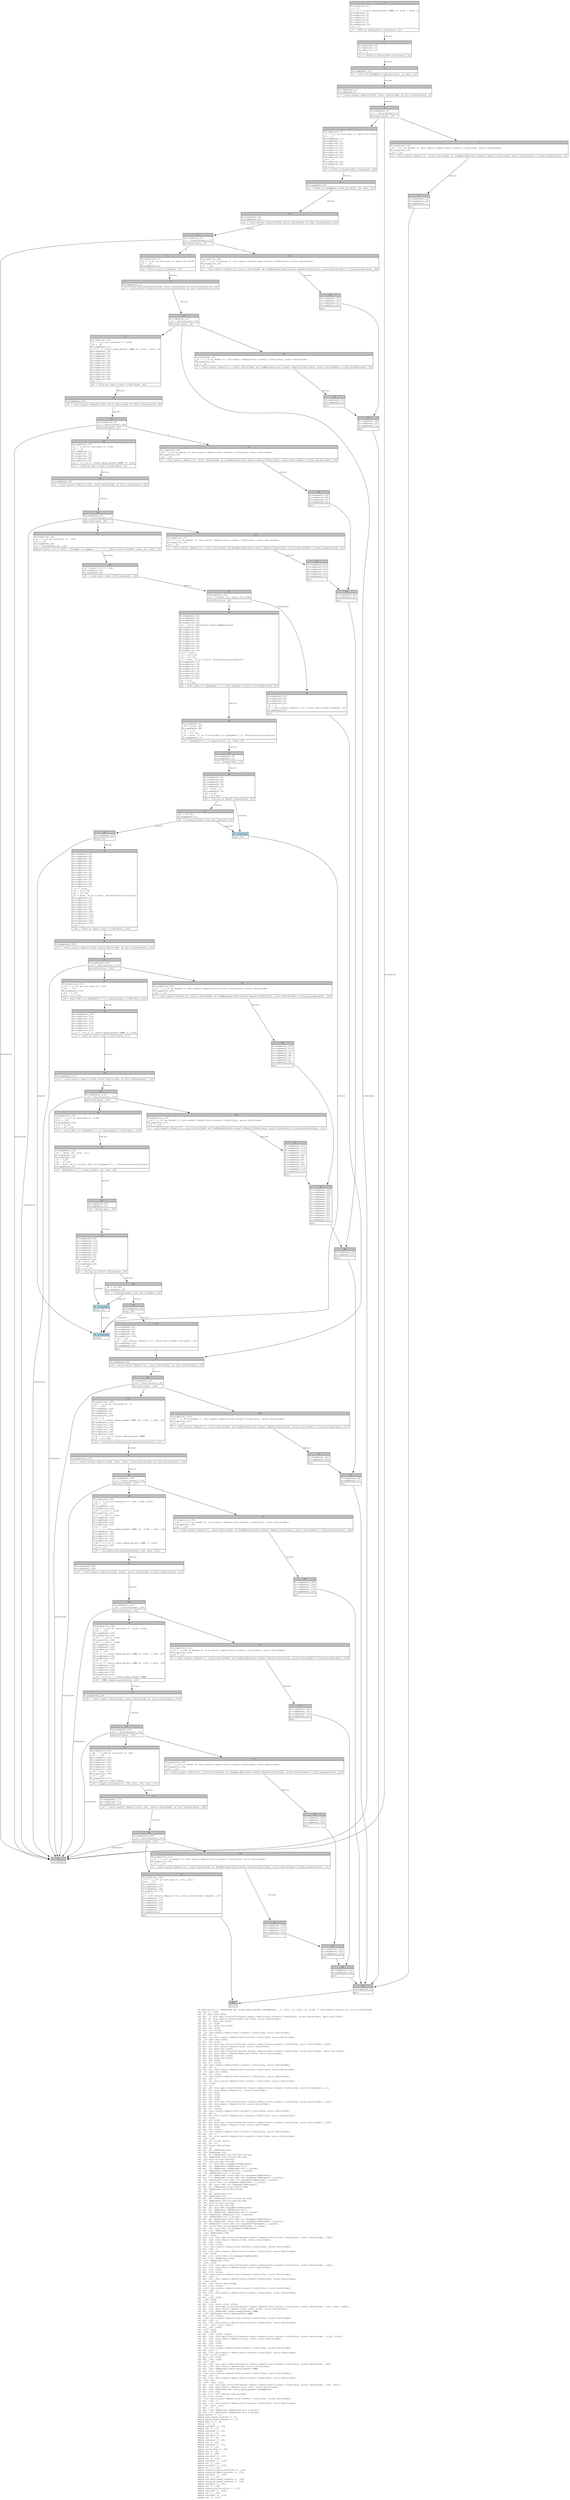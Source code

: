 digraph Mir_0_94 {
    graph [fontname="Courier, monospace"];
    node [fontname="Courier, monospace"];
    edge [fontname="Courier, monospace"];
    label=<fn move_price(_1: &amp;ReErased mut state::perp_market::PerpMarket, _2: u128, _3: u128, _4: u128) -&gt; std::result::Result&lt;(), error::ErrorCode&gt;<br align="left"/>let mut _5: u128;<br align="left"/>let _6: math::bn::U256;<br align="left"/>let mut _7: std::ops::ControlFlow&lt;std::result::Result&lt;std::convert::Infallible, error::ErrorCode&gt;, math::bn::U256&gt;;<br align="left"/>let mut _8: std::result::Result&lt;math::bn::U256, error::ErrorCode&gt;;<br align="left"/>let mut _9: math::bn::U256;<br align="left"/>let mut _10: u128;<br align="left"/>let mut _11: math::bn::U256;<br align="left"/>let mut _12: u128;<br align="left"/>let mut _13: isize;<br align="left"/>let _14: std::result::Result&lt;std::convert::Infallible, error::ErrorCode&gt;;<br align="left"/>let mut _15: !;<br align="left"/>let mut _16: std::result::Result&lt;std::convert::Infallible, error::ErrorCode&gt;;<br align="left"/>let _17: math::bn::U256;<br align="left"/>let mut _18: u128;<br align="left"/>let mut _19: std::ops::ControlFlow&lt;std::result::Result&lt;std::convert::Infallible, error::ErrorCode&gt;, u128&gt;;<br align="left"/>let mut _20: std::result::Result&lt;u128, error::ErrorCode&gt;;<br align="left"/>let mut _21: math::bn::U256;<br align="left"/>let mut _22: std::ops::ControlFlow&lt;std::result::Result&lt;std::convert::Infallible, error::ErrorCode&gt;, math::bn::U256&gt;;<br align="left"/>let mut _23: std::result::Result&lt;math::bn::U256, error::ErrorCode&gt;;<br align="left"/>let mut _24: math::bn::U256;<br align="left"/>let mut _25: math::bn::U256;<br align="left"/>let mut _26: u128;<br align="left"/>let mut _27: isize;<br align="left"/>let _28: std::result::Result&lt;std::convert::Infallible, error::ErrorCode&gt;;<br align="left"/>let mut _29: !;<br align="left"/>let mut _30: std::result::Result&lt;std::convert::Infallible, error::ErrorCode&gt;;<br align="left"/>let _31: math::bn::U256;<br align="left"/>let mut _32: isize;<br align="left"/>let _33: std::result::Result&lt;std::convert::Infallible, error::ErrorCode&gt;;<br align="left"/>let mut _34: !;<br align="left"/>let mut _35: std::result::Result&lt;std::convert::Infallible, error::ErrorCode&gt;;<br align="left"/>let _36: u128;<br align="left"/>let _37: ();<br align="left"/>let mut _38: std::ops::ControlFlow&lt;std::result::Result&lt;std::convert::Infallible, error::ErrorCode&gt;, ()&gt;;<br align="left"/>let mut _39: std::result::Result&lt;(), error::ErrorCode&gt;;<br align="left"/>let mut _40: bool;<br align="left"/>let mut _41: i128;<br align="left"/>let mut _42: i128;<br align="left"/>let mut _43: i128;<br align="left"/>let mut _44: std::ops::ControlFlow&lt;std::result::Result&lt;std::convert::Infallible, error::ErrorCode&gt;, i128&gt;;<br align="left"/>let mut _45: std::result::Result&lt;i128, error::ErrorCode&gt;;<br align="left"/>let mut _46: u128;<br align="left"/>let mut _47: isize;<br align="left"/>let _48: std::result::Result&lt;std::convert::Infallible, error::ErrorCode&gt;;<br align="left"/>let mut _49: !;<br align="left"/>let mut _50: std::result::Result&lt;std::convert::Infallible, error::ErrorCode&gt;;<br align="left"/>let _51: i128;<br align="left"/>let mut _52: i128;<br align="left"/>let mut _53: std::ops::ControlFlow&lt;std::result::Result&lt;std::convert::Infallible, error::ErrorCode&gt;, i128&gt;;<br align="left"/>let mut _54: std::result::Result&lt;i128, error::ErrorCode&gt;;<br align="left"/>let mut _55: u128;<br align="left"/>let mut _56: isize;<br align="left"/>let _57: std::result::Result&lt;std::convert::Infallible, error::ErrorCode&gt;;<br align="left"/>let mut _58: !;<br align="left"/>let mut _59: std::result::Result&lt;std::convert::Infallible, error::ErrorCode&gt;;<br align="left"/>let _60: i128;<br align="left"/>let mut _61: (i128, bool);<br align="left"/>let mut _62: ();<br align="left"/>let _63: error::ErrorCode;<br align="left"/>let _64: ();<br align="left"/>let mut _65: &amp;ReErased str;<br align="left"/>let _66: &amp;ReErased str;<br align="left"/>let mut _67: &amp;ReErased std::string::String;<br align="left"/>let _68: &amp;ReErased std::string::String;<br align="left"/>let _69: std::string::String;<br align="left"/>let _70: std::string::String;<br align="left"/>let mut _71: std::fmt::Arguments&lt;ReErased&gt;;<br align="left"/>let mut _72: &amp;ReErased [&amp;ReErased str];<br align="left"/>let mut _73: &amp;ReErased [&amp;ReErased str; 2_usize];<br align="left"/>let _74: &amp;ReErased [&amp;ReErased str; 2_usize];<br align="left"/>let _75: [&amp;ReErased str; 2_usize];<br align="left"/>let mut _76: &amp;ReErased [core::fmt::rt::Argument&lt;ReErased&gt;];<br align="left"/>let mut _77: &amp;ReErased [core::fmt::rt::Argument&lt;ReErased&gt;; 1_usize];<br align="left"/>let _78: &amp;ReErased [core::fmt::rt::Argument&lt;ReErased&gt;; 1_usize];<br align="left"/>let _79: [core::fmt::rt::Argument&lt;ReErased&gt;; 1_usize];<br align="left"/>let mut _80: core::fmt::rt::Argument&lt;ReErased&gt;;<br align="left"/>let mut _81: &amp;ReErased error::ErrorCode;<br align="left"/>let _82: &amp;ReErased error::ErrorCode;<br align="left"/>let _83: ();<br align="left"/>let mut _84: &amp;ReErased str;<br align="left"/>let _85: &amp;ReErased str;<br align="left"/>let mut _86: &amp;ReErased std::string::String;<br align="left"/>let _87: &amp;ReErased std::string::String;<br align="left"/>let _88: std::string::String;<br align="left"/>let _89: std::string::String;<br align="left"/>let mut _90: std::fmt::Arguments&lt;ReErased&gt;;<br align="left"/>let mut _91: &amp;ReErased [&amp;ReErased str];<br align="left"/>let mut _92: &amp;ReErased [&amp;ReErased str; 2_usize];<br align="left"/>let _93: &amp;ReErased [&amp;ReErased str; 2_usize];<br align="left"/>let _94: [&amp;ReErased str; 2_usize];<br align="left"/>let mut _95: &amp;ReErased [core::fmt::rt::Argument&lt;ReErased&gt;];<br align="left"/>let mut _96: &amp;ReErased [core::fmt::rt::Argument&lt;ReErased&gt;; 2_usize];<br align="left"/>let _97: &amp;ReErased [core::fmt::rt::Argument&lt;ReErased&gt;; 2_usize];<br align="left"/>let _98: [core::fmt::rt::Argument&lt;ReErased&gt;; 2_usize];<br align="left"/>let mut _99: core::fmt::rt::Argument&lt;ReErased&gt;;<br align="left"/>let mut _100: &amp;ReErased i128;<br align="left"/>let _101: &amp;ReErased i128;<br align="left"/>let _102: i128;<br align="left"/>let mut _103: std::ops::ControlFlow&lt;std::result::Result&lt;std::convert::Infallible, error::ErrorCode&gt;, i128&gt;;<br align="left"/>let mut _104: std::result::Result&lt;i128, error::ErrorCode&gt;;<br align="left"/>let mut _105: u128;<br align="left"/>let mut _106: isize;<br align="left"/>let _107: std::result::Result&lt;std::convert::Infallible, error::ErrorCode&gt;;<br align="left"/>let mut _108: !;<br align="left"/>let mut _109: std::result::Result&lt;std::convert::Infallible, error::ErrorCode&gt;;<br align="left"/>let _110: i128;<br align="left"/>let mut _111: core::fmt::rt::Argument&lt;ReErased&gt;;<br align="left"/>let mut _112: &amp;ReErased i128;<br align="left"/>let _113: &amp;ReErased i128;<br align="left"/>let _114: i128;<br align="left"/>let mut _115: std::ops::ControlFlow&lt;std::result::Result&lt;std::convert::Infallible, error::ErrorCode&gt;, i128&gt;;<br align="left"/>let mut _116: std::result::Result&lt;i128, error::ErrorCode&gt;;<br align="left"/>let mut _117: u128;<br align="left"/>let mut _118: isize;<br align="left"/>let _119: std::result::Result&lt;std::convert::Infallible, error::ErrorCode&gt;;<br align="left"/>let mut _120: !;<br align="left"/>let mut _121: std::result::Result&lt;std::convert::Infallible, error::ErrorCode&gt;;<br align="left"/>let _122: i128;<br align="left"/>let mut _123: error::ErrorCode;<br align="left"/>let mut _124: isize;<br align="left"/>let _125: std::result::Result&lt;std::convert::Infallible, error::ErrorCode&gt;;<br align="left"/>let mut _126: !;<br align="left"/>let mut _127: std::result::Result&lt;std::convert::Infallible, error::ErrorCode&gt;;<br align="left"/>let _128: ();<br align="left"/>let mut _129: u128;<br align="left"/>let _130: u128;<br align="left"/>let _131: u128;<br align="left"/>let mut _132: (u64, u128, u128);<br align="left"/>let mut _133: std::ops::ControlFlow&lt;std::result::Result&lt;std::convert::Infallible, error::ErrorCode&gt;, (u64, u128, u128)&gt;;<br align="left"/>let mut _134: std::result::Result&lt;(u64, u128, u128), error::ErrorCode&gt;;<br align="left"/>let mut _135: &amp;ReErased state::perp_market::AMM;<br align="left"/>let _136: &amp;ReErased state::perp_market::AMM;<br align="left"/>let mut _137: isize;<br align="left"/>let _138: std::result::Result&lt;std::convert::Infallible, error::ErrorCode&gt;;<br align="left"/>let mut _139: !;<br align="left"/>let mut _140: std::result::Result&lt;std::convert::Infallible, error::ErrorCode&gt;;<br align="left"/>let _141: (u64, u128, u128);<br align="left"/>let mut _142: u128;<br align="left"/>let _143: u128;<br align="left"/>let _144: u128;<br align="left"/>let mut _145: (u128, u128);<br align="left"/>let mut _146: std::ops::ControlFlow&lt;std::result::Result&lt;std::convert::Infallible, error::ErrorCode&gt;, (u128, u128)&gt;;<br align="left"/>let mut _147: std::result::Result&lt;(u128, u128), error::ErrorCode&gt;;<br align="left"/>let mut _148: u128;<br align="left"/>let mut _149: u128;<br align="left"/>let mut _150: isize;<br align="left"/>let _151: std::result::Result&lt;std::convert::Infallible, error::ErrorCode&gt;;<br align="left"/>let mut _152: !;<br align="left"/>let mut _153: std::result::Result&lt;std::convert::Infallible, error::ErrorCode&gt;;<br align="left"/>let _154: (u128, u128);<br align="left"/>let mut _155: u128;<br align="left"/>let mut _156: u128;<br align="left"/>let _157: u64;<br align="left"/>let mut _158: std::ops::ControlFlow&lt;std::result::Result&lt;std::convert::Infallible, error::ErrorCode&gt;, u64&gt;;<br align="left"/>let mut _159: std::result::Result&lt;u64, error::ErrorCode&gt;;<br align="left"/>let mut _160: &amp;ReErased state::perp_market::AMM;<br align="left"/>let mut _161: isize;<br align="left"/>let _162: std::result::Result&lt;std::convert::Infallible, error::ErrorCode&gt;;<br align="left"/>let mut _163: !;<br align="left"/>let mut _164: std::result::Result&lt;std::convert::Infallible, error::ErrorCode&gt;;<br align="left"/>let _165: u64;<br align="left"/>let _166: (u32, u32);<br align="left"/>let mut _167: std::ops::ControlFlow&lt;std::result::Result&lt;std::convert::Infallible, error::ErrorCode&gt;, (u32, u32)&gt;;<br align="left"/>let mut _168: std::result::Result&lt;(u32, u32), error::ErrorCode&gt;;<br align="left"/>let mut _169: &amp;ReErased mut state::perp_market::PerpMarket;<br align="left"/>let mut _170: u64;<br align="left"/>let mut _171: std::option::Option&lt;u64&gt;;<br align="left"/>let mut _172: isize;<br align="left"/>let _173: std::result::Result&lt;std::convert::Infallible, error::ErrorCode&gt;;<br align="left"/>let mut _174: !;<br align="left"/>let mut _175: std::result::Result&lt;std::convert::Infallible, error::ErrorCode&gt;;<br align="left"/>let _176: (u32, u32);<br align="left"/>let mut _177: ();<br align="left"/>let mut _178: &amp;ReErased [&amp;ReErased str; 2_usize];<br align="left"/>let mut _179: &amp;ReErased [&amp;ReErased str; 2_usize];<br align="left"/>debug market =&gt; _1;<br align="left"/>debug base_asset_reserve =&gt; _2;<br align="left"/>debug quote_asset_reserve =&gt; _3;<br align="left"/>debug sqrt_k =&gt; _4;<br align="left"/>debug k =&gt; _6;<br align="left"/>debug residual =&gt; _14;<br align="left"/>debug val =&gt; _17;<br align="left"/>debug residual =&gt; _28;<br align="left"/>debug val =&gt; _31;<br align="left"/>debug residual =&gt; _33;<br align="left"/>debug val =&gt; _36;<br align="left"/>debug residual =&gt; _48;<br align="left"/>debug val =&gt; _51;<br align="left"/>debug residual =&gt; _57;<br align="left"/>debug val =&gt; _60;<br align="left"/>debug error_code =&gt; _63;<br align="left"/>debug res =&gt; _70;<br align="left"/>debug res =&gt; _89;<br align="left"/>debug residual =&gt; _107;<br align="left"/>debug val =&gt; _110;<br align="left"/>debug residual =&gt; _119;<br align="left"/>debug val =&gt; _122;<br align="left"/>debug residual =&gt; _125;<br align="left"/>debug val =&gt; _128;<br align="left"/>debug terminal_quote_reserves =&gt; _130;<br align="left"/>debug terminal_base_reserves =&gt; _131;<br align="left"/>debug residual =&gt; _138;<br align="left"/>debug val =&gt; _141;<br align="left"/>debug min_base_asset_reserve =&gt; _143;<br align="left"/>debug max_base_asset_reserve =&gt; _144;<br align="left"/>debug residual =&gt; _151;<br align="left"/>debug val =&gt; _154;<br align="left"/>debug reserve_price_after =&gt; _157;<br align="left"/>debug residual =&gt; _162;<br align="left"/>debug val =&gt; _165;<br align="left"/>debug residual =&gt; _173;<br align="left"/>debug val =&gt; _176;<br align="left"/>>;
    bb0__0_94 [shape="none", label=<<table border="0" cellborder="1" cellspacing="0"><tr><td bgcolor="gray" align="center" colspan="1">0</td></tr><tr><td align="left" balign="left">StorageLive(_5)<br/>_5 = _2<br/>(((*_1).1: state::perp_market::AMM).5: u128) = move _5<br/>StorageDead(_5)<br/>StorageLive(_6)<br/>StorageLive(_7)<br/>StorageLive(_8)<br/>StorageLive(_9)<br/>StorageLive(_10)<br/>_10 = _4<br/></td></tr><tr><td align="left">_9 = &lt;U256 as From&lt;u128&gt;&gt;::from(move _10)</td></tr></table>>];
    bb1__0_94 [shape="none", label=<<table border="0" cellborder="1" cellspacing="0"><tr><td bgcolor="gray" align="center" colspan="1">1</td></tr><tr><td align="left" balign="left">StorageDead(_10)<br/>StorageLive(_11)<br/>StorageLive(_12)<br/>_12 = _4<br/></td></tr><tr><td align="left">_11 = &lt;U256 as From&lt;u128&gt;&gt;::from(move _12)</td></tr></table>>];
    bb2__0_94 [shape="none", label=<<table border="0" cellborder="1" cellspacing="0"><tr><td bgcolor="gray" align="center" colspan="1">2</td></tr><tr><td align="left" balign="left">StorageDead(_12)<br/></td></tr><tr><td align="left">_8 = &lt;U256 as SafeMath&gt;::safe_mul(move _9, move _11)</td></tr></table>>];
    bb3__0_94 [shape="none", label=<<table border="0" cellborder="1" cellspacing="0"><tr><td bgcolor="gray" align="center" colspan="1">3</td></tr><tr><td align="left" balign="left">StorageDead(_11)<br/>StorageDead(_9)<br/></td></tr><tr><td align="left">_7 = &lt;std::result::Result&lt;U256, error::ErrorCode&gt; as Try&gt;::branch(move _8)</td></tr></table>>];
    bb4__0_94 [shape="none", label=<<table border="0" cellborder="1" cellspacing="0"><tr><td bgcolor="gray" align="center" colspan="1">4</td></tr><tr><td align="left" balign="left">StorageDead(_8)<br/>_13 = discriminant(_7)<br/></td></tr><tr><td align="left">switchInt(move _13)</td></tr></table>>];
    bb5__0_94 [shape="none", label=<<table border="0" cellborder="1" cellspacing="0"><tr><td bgcolor="gray" align="center" colspan="1">5</td></tr><tr><td align="left" balign="left">StorageLive(_17)<br/>_17 = ((_7 as Continue).0: math::bn::U256)<br/>_6 = _17<br/>StorageDead(_17)<br/>StorageDead(_7)<br/>StorageLive(_18)<br/>StorageLive(_19)<br/>StorageLive(_20)<br/>StorageLive(_21)<br/>StorageLive(_22)<br/>StorageLive(_23)<br/>StorageLive(_24)<br/>_24 = _6<br/>StorageLive(_25)<br/>StorageLive(_26)<br/>_26 = _2<br/></td></tr><tr><td align="left">_25 = &lt;U256 as From&lt;u128&gt;&gt;::from(move _26)</td></tr></table>>];
    bb6__0_94 [shape="none", label=<<table border="0" cellborder="1" cellspacing="0"><tr><td bgcolor="gray" align="center" colspan="1">6</td></tr><tr><td align="left">unreachable</td></tr></table>>];
    bb7__0_94 [shape="none", label=<<table border="0" cellborder="1" cellspacing="0"><tr><td bgcolor="gray" align="center" colspan="1">7</td></tr><tr><td align="left" balign="left">StorageLive(_14)<br/>_14 = ((_7 as Break).0: std::result::Result&lt;std::convert::Infallible, error::ErrorCode&gt;)<br/>StorageLive(_16)<br/>_16 = _14<br/></td></tr><tr><td align="left">_0 = &lt;std::result::Result&lt;(), error::ErrorCode&gt; as FromResidual&lt;std::result::Result&lt;Infallible, error::ErrorCode&gt;&gt;&gt;::from_residual(move _16)</td></tr></table>>];
    bb8__0_94 [shape="none", label=<<table border="0" cellborder="1" cellspacing="0"><tr><td bgcolor="gray" align="center" colspan="1">8</td></tr><tr><td align="left" balign="left">StorageDead(_16)<br/>StorageDead(_14)<br/>StorageDead(_7)<br/></td></tr><tr><td align="left">goto</td></tr></table>>];
    bb9__0_94 [shape="none", label=<<table border="0" cellborder="1" cellspacing="0"><tr><td bgcolor="gray" align="center" colspan="1">9</td></tr><tr><td align="left" balign="left">StorageDead(_26)<br/></td></tr><tr><td align="left">_23 = &lt;U256 as SafeMath&gt;::safe_div(move _24, move _25)</td></tr></table>>];
    bb10__0_94 [shape="none", label=<<table border="0" cellborder="1" cellspacing="0"><tr><td bgcolor="gray" align="center" colspan="1">10</td></tr><tr><td align="left" balign="left">StorageDead(_25)<br/>StorageDead(_24)<br/></td></tr><tr><td align="left">_22 = &lt;std::result::Result&lt;U256, error::ErrorCode&gt; as Try&gt;::branch(move _23)</td></tr></table>>];
    bb11__0_94 [shape="none", label=<<table border="0" cellborder="1" cellspacing="0"><tr><td bgcolor="gray" align="center" colspan="1">11</td></tr><tr><td align="left" balign="left">StorageDead(_23)<br/>_27 = discriminant(_22)<br/></td></tr><tr><td align="left">switchInt(move _27)</td></tr></table>>];
    bb12__0_94 [shape="none", label=<<table border="0" cellborder="1" cellspacing="0"><tr><td bgcolor="gray" align="center" colspan="1">12</td></tr><tr><td align="left" balign="left">StorageLive(_31)<br/>_31 = ((_22 as Continue).0: math::bn::U256)<br/>_21 = _31<br/>StorageDead(_31)<br/></td></tr><tr><td align="left">_20 = U256::try_to_u128(move _21)</td></tr></table>>];
    bb13__0_94 [shape="none", label=<<table border="0" cellborder="1" cellspacing="0"><tr><td bgcolor="gray" align="center" colspan="1">13</td></tr><tr><td align="left" balign="left">StorageLive(_28)<br/>_28 = ((_22 as Break).0: std::result::Result&lt;std::convert::Infallible, error::ErrorCode&gt;)<br/>StorageLive(_30)<br/>_30 = _28<br/></td></tr><tr><td align="left">_0 = &lt;std::result::Result&lt;(), error::ErrorCode&gt; as FromResidual&lt;std::result::Result&lt;Infallible, error::ErrorCode&gt;&gt;&gt;::from_residual(move _30)</td></tr></table>>];
    bb14__0_94 [shape="none", label=<<table border="0" cellborder="1" cellspacing="0"><tr><td bgcolor="gray" align="center" colspan="1">14</td></tr><tr><td align="left" balign="left">StorageDead(_30)<br/>StorageDead(_28)<br/>StorageDead(_21)<br/>StorageDead(_20)<br/></td></tr><tr><td align="left">goto</td></tr></table>>];
    bb15__0_94 [shape="none", label=<<table border="0" cellborder="1" cellspacing="0"><tr><td bgcolor="gray" align="center" colspan="1">15</td></tr><tr><td align="left" balign="left">StorageDead(_21)<br/></td></tr><tr><td align="left">_19 = &lt;std::result::Result&lt;u128, error::ErrorCode&gt; as Try&gt;::branch(move _20)</td></tr></table>>];
    bb16__0_94 [shape="none", label=<<table border="0" cellborder="1" cellspacing="0"><tr><td bgcolor="gray" align="center" colspan="1">16</td></tr><tr><td align="left" balign="left">StorageDead(_20)<br/>_32 = discriminant(_19)<br/></td></tr><tr><td align="left">switchInt(move _32)</td></tr></table>>];
    bb17__0_94 [shape="none", label=<<table border="0" cellborder="1" cellspacing="0"><tr><td bgcolor="gray" align="center" colspan="1">17</td></tr><tr><td align="left" balign="left">StorageLive(_36)<br/>_36 = ((_19 as Continue).0: u128)<br/>_18 = _36<br/>StorageDead(_36)<br/>(((*_1).1: state::perp_market::AMM).6: u128) = move _18<br/>StorageDead(_18)<br/>StorageDead(_22)<br/>StorageDead(_19)<br/>StorageLive(_37)<br/>StorageLive(_38)<br/>StorageLive(_39)<br/>StorageLive(_40)<br/>StorageLive(_41)<br/>StorageLive(_42)<br/>StorageLive(_43)<br/>StorageLive(_44)<br/>StorageLive(_45)<br/>StorageLive(_46)<br/>_46 = _3<br/></td></tr><tr><td align="left">_45 = &lt;u128 as Cast&gt;::cast::&lt;i128&gt;(move _46)</td></tr></table>>];
    bb18__0_94 [shape="none", label=<<table border="0" cellborder="1" cellspacing="0"><tr><td bgcolor="gray" align="center" colspan="1">18</td></tr><tr><td align="left" balign="left">StorageLive(_33)<br/>_33 = ((_19 as Break).0: std::result::Result&lt;std::convert::Infallible, error::ErrorCode&gt;)<br/>StorageLive(_35)<br/>_35 = _33<br/></td></tr><tr><td align="left">_0 = &lt;std::result::Result&lt;(), error::ErrorCode&gt; as FromResidual&lt;std::result::Result&lt;Infallible, error::ErrorCode&gt;&gt;&gt;::from_residual(move _35)</td></tr></table>>];
    bb19__0_94 [shape="none", label=<<table border="0" cellborder="1" cellspacing="0"><tr><td bgcolor="gray" align="center" colspan="1">19</td></tr><tr><td align="left" balign="left">StorageDead(_35)<br/>StorageDead(_33)<br/></td></tr><tr><td align="left">goto</td></tr></table>>];
    bb20__0_94 [shape="none", label=<<table border="0" cellborder="1" cellspacing="0"><tr><td bgcolor="gray" align="center" colspan="1">20</td></tr><tr><td align="left" balign="left">StorageDead(_46)<br/></td></tr><tr><td align="left">_44 = &lt;std::result::Result&lt;i128, error::ErrorCode&gt; as Try&gt;::branch(move _45)</td></tr></table>>];
    bb21__0_94 [shape="none", label=<<table border="0" cellborder="1" cellspacing="0"><tr><td bgcolor="gray" align="center" colspan="1">21</td></tr><tr><td align="left" balign="left">StorageDead(_45)<br/>_47 = discriminant(_44)<br/></td></tr><tr><td align="left">switchInt(move _47)</td></tr></table>>];
    bb22__0_94 [shape="none", label=<<table border="0" cellborder="1" cellspacing="0"><tr><td bgcolor="gray" align="center" colspan="1">22</td></tr><tr><td align="left" balign="left">StorageLive(_51)<br/>_51 = ((_44 as Continue).0: i128)<br/>_43 = _51<br/>StorageDead(_51)<br/>StorageLive(_52)<br/>StorageLive(_53)<br/>StorageLive(_54)<br/>StorageLive(_55)<br/>_55 = (((*_1).1: state::perp_market::AMM).6: u128)<br/></td></tr><tr><td align="left">_54 = &lt;u128 as Cast&gt;::cast::&lt;i128&gt;(move _55)</td></tr></table>>];
    bb23__0_94 [shape="none", label=<<table border="0" cellborder="1" cellspacing="0"><tr><td bgcolor="gray" align="center" colspan="1">23</td></tr><tr><td align="left" balign="left">StorageLive(_48)<br/>_48 = ((_44 as Break).0: std::result::Result&lt;std::convert::Infallible, error::ErrorCode&gt;)<br/>StorageLive(_50)<br/>_50 = _48<br/></td></tr><tr><td align="left">_0 = &lt;std::result::Result&lt;(), error::ErrorCode&gt; as FromResidual&lt;std::result::Result&lt;Infallible, error::ErrorCode&gt;&gt;&gt;::from_residual(move _50)</td></tr></table>>];
    bb24__0_94 [shape="none", label=<<table border="0" cellborder="1" cellspacing="0"><tr><td bgcolor="gray" align="center" colspan="1">24</td></tr><tr><td align="left" balign="left">StorageDead(_50)<br/>StorageDead(_48)<br/>StorageDead(_43)<br/>StorageDead(_42)<br/></td></tr><tr><td align="left">goto</td></tr></table>>];
    bb25__0_94 [shape="none", label=<<table border="0" cellborder="1" cellspacing="0"><tr><td bgcolor="gray" align="center" colspan="1">25</td></tr><tr><td align="left" balign="left">StorageDead(_55)<br/></td></tr><tr><td align="left">_53 = &lt;std::result::Result&lt;i128, error::ErrorCode&gt; as Try&gt;::branch(move _54)</td></tr></table>>];
    bb26__0_94 [shape="none", label=<<table border="0" cellborder="1" cellspacing="0"><tr><td bgcolor="gray" align="center" colspan="1">26</td></tr><tr><td align="left" balign="left">StorageDead(_54)<br/>_56 = discriminant(_53)<br/></td></tr><tr><td align="left">switchInt(move _56)</td></tr></table>>];
    bb27__0_94 [shape="none", label=<<table border="0" cellborder="1" cellspacing="0"><tr><td bgcolor="gray" align="center" colspan="1">27</td></tr><tr><td align="left" balign="left">StorageLive(_60)<br/>_60 = ((_53 as Continue).0: i128)<br/>_52 = _60<br/>StorageDead(_60)<br/>_61 = CheckedSub(_43, _52)<br/></td></tr><tr><td align="left">assert(!move (_61.1: bool), &quot;attempt to compute `{} - {}`, which would overflow&quot;, move _43, move _52)</td></tr></table>>];
    bb28__0_94 [shape="none", label=<<table border="0" cellborder="1" cellspacing="0"><tr><td bgcolor="gray" align="center" colspan="1">28</td></tr><tr><td align="left" balign="left">StorageLive(_57)<br/>_57 = ((_53 as Break).0: std::result::Result&lt;std::convert::Infallible, error::ErrorCode&gt;)<br/>StorageLive(_59)<br/>_59 = _57<br/></td></tr><tr><td align="left">_0 = &lt;std::result::Result&lt;(), error::ErrorCode&gt; as FromResidual&lt;std::result::Result&lt;Infallible, error::ErrorCode&gt;&gt;&gt;::from_residual(move _59)</td></tr></table>>];
    bb29__0_94 [shape="none", label=<<table border="0" cellborder="1" cellspacing="0"><tr><td bgcolor="gray" align="center" colspan="1">29</td></tr><tr><td align="left" balign="left">StorageDead(_59)<br/>StorageDead(_57)<br/>StorageDead(_52)<br/>StorageDead(_43)<br/>StorageDead(_42)<br/>StorageDead(_53)<br/></td></tr><tr><td align="left">goto</td></tr></table>>];
    bb30__0_94 [shape="none", label=<<table border="0" cellborder="1" cellspacing="0"><tr><td bgcolor="gray" align="center" colspan="1">30</td></tr><tr><td align="left" balign="left">_42 = move (_61.0: i128)<br/>StorageDead(_52)<br/>StorageDead(_43)<br/></td></tr><tr><td align="left">_41 = core::num::&lt;impl i128&gt;::abs(move _42)</td></tr></table>>];
    bb31__0_94 [shape="none", label=<<table border="0" cellborder="1" cellspacing="0"><tr><td bgcolor="gray" align="center" colspan="1">31</td></tr><tr><td align="left" balign="left">StorageDead(_42)<br/>_40 = Lt(move _41, const 100_i128)<br/></td></tr><tr><td align="left">switchInt(move _40)</td></tr></table>>];
    bb32__0_94 [shape="none", label=<<table border="0" cellborder="1" cellspacing="0"><tr><td bgcolor="gray" align="center" colspan="1">32</td></tr><tr><td align="left" balign="left">StorageDead(_53)<br/>StorageDead(_44)<br/>StorageDead(_41)<br/>StorageLive(_62)<br/>_62 = ()<br/>_39 = std::result::Result::&lt;(), error::ErrorCode&gt;::Ok(move _62)<br/>StorageDead(_62)<br/></td></tr><tr><td align="left">goto</td></tr></table>>];
    bb33__0_94 [shape="none", label=<<table border="0" cellborder="1" cellspacing="0"><tr><td bgcolor="gray" align="center" colspan="1">33</td></tr><tr><td align="left" balign="left">StorageDead(_53)<br/>StorageDead(_44)<br/>StorageDead(_41)<br/>StorageLive(_63)<br/>_63 = error::ErrorCode::InvalidAmmDetected<br/>StorageLive(_64)<br/>StorageLive(_65)<br/>StorageLive(_66)<br/>StorageLive(_67)<br/>StorageLive(_68)<br/>StorageLive(_69)<br/>StorageLive(_70)<br/>StorageLive(_71)<br/>StorageLive(_72)<br/>StorageLive(_73)<br/>StorageLive(_74)<br/>_179 = const _<br/>_74 = &amp;(*_179)<br/>_73 = &amp;(*_74)<br/>_72 = move _73 as &amp;[&amp;str] (PointerCoercion(Unsize))<br/>StorageDead(_73)<br/>StorageLive(_76)<br/>StorageLive(_77)<br/>StorageLive(_78)<br/>StorageLive(_79)<br/>StorageLive(_80)<br/>StorageLive(_81)<br/>StorageLive(_82)<br/>_82 = &amp;_63<br/>_81 = &amp;(*_82)<br/></td></tr><tr><td align="left">_80 = core::fmt::rt::Argument::&lt;'_&gt;::new_display::&lt;error::ErrorCode&gt;(move _81)</td></tr></table>>];
    bb34__0_94 [shape="none", label=<<table border="0" cellborder="1" cellspacing="0"><tr><td bgcolor="gray" align="center" colspan="1">34</td></tr><tr><td align="left" balign="left">StorageDead(_81)<br/>_79 = [move _80]<br/>StorageDead(_80)<br/>_78 = &amp;_79<br/>_77 = &amp;(*_78)<br/>_76 = move _77 as &amp;[core::fmt::rt::Argument&lt;'_&gt;] (PointerCoercion(Unsize))<br/>StorageDead(_77)<br/></td></tr><tr><td align="left">_71 = Arguments::&lt;'_&gt;::new_v1(move _72, move _76)</td></tr></table>>];
    bb35__0_94 [shape="none", label=<<table border="0" cellborder="1" cellspacing="0"><tr><td bgcolor="gray" align="center" colspan="1">35</td></tr><tr><td align="left" balign="left">StorageDead(_76)<br/>StorageDead(_72)<br/></td></tr><tr><td align="left">_70 = format(move _71)</td></tr></table>>];
    bb36__0_94 [shape="none", label=<<table border="0" cellborder="1" cellspacing="0"><tr><td bgcolor="gray" align="center" colspan="1">36</td></tr><tr><td align="left" balign="left">StorageDead(_71)<br/>StorageDead(_82)<br/>StorageDead(_79)<br/>StorageDead(_78)<br/>StorageDead(_74)<br/>_69 = move _70<br/>StorageDead(_70)<br/>_68 = &amp;_69<br/>_67 = &amp;(*_68)<br/></td></tr><tr><td align="left">_66 = &lt;String as Deref&gt;::deref(move _67)</td></tr></table>>];
    bb37__0_94 [shape="none", label=<<table border="0" cellborder="1" cellspacing="0"><tr><td bgcolor="gray" align="center" colspan="1">37</td></tr><tr><td align="left" balign="left">_65 = &amp;(*_66)<br/>StorageDead(_67)<br/></td></tr><tr><td align="left">_64 = solana_program::log::sol_log(move _65)</td></tr></table>>];
    bb38__0_94 [shape="none", label=<<table border="0" cellborder="1" cellspacing="0"><tr><td bgcolor="gray" align="center" colspan="1">38</td></tr><tr><td align="left" balign="left">StorageDead(_65)<br/></td></tr><tr><td align="left">drop(_69)</td></tr></table>>];
    bb39__0_94 [shape="none", label=<<table border="0" cellborder="1" cellspacing="0"><tr><td bgcolor="gray" align="center" colspan="1">39</td></tr><tr><td align="left" balign="left">StorageDead(_69)<br/>StorageDead(_68)<br/>StorageDead(_66)<br/>StorageDead(_64)<br/>StorageLive(_83)<br/>StorageLive(_84)<br/>StorageLive(_85)<br/>StorageLive(_86)<br/>StorageLive(_87)<br/>StorageLive(_88)<br/>StorageLive(_89)<br/>StorageLive(_90)<br/>StorageLive(_91)<br/>StorageLive(_92)<br/>StorageLive(_93)<br/>_178 = const _<br/>_93 = &amp;(*_178)<br/>_92 = &amp;(*_93)<br/>_91 = move _92 as &amp;[&amp;str] (PointerCoercion(Unsize))<br/>StorageDead(_92)<br/>StorageLive(_95)<br/>StorageLive(_96)<br/>StorageLive(_97)<br/>StorageLive(_98)<br/>StorageLive(_99)<br/>StorageLive(_100)<br/>StorageLive(_101)<br/>StorageLive(_102)<br/>StorageLive(_103)<br/>StorageLive(_104)<br/>StorageLive(_105)<br/>_105 = _3<br/></td></tr><tr><td align="left">_104 = &lt;u128 as Cast&gt;::cast::&lt;i128&gt;(move _105)</td></tr></table>>];
    bb40__0_94 [shape="none", label=<<table border="0" cellborder="1" cellspacing="0"><tr><td bgcolor="gray" align="center" colspan="1">40</td></tr><tr><td align="left" balign="left">StorageDead(_105)<br/></td></tr><tr><td align="left">_103 = &lt;std::result::Result&lt;i128, error::ErrorCode&gt; as Try&gt;::branch(move _104)</td></tr></table>>];
    bb41__0_94 [shape="none", label=<<table border="0" cellborder="1" cellspacing="0"><tr><td bgcolor="gray" align="center" colspan="1">41</td></tr><tr><td align="left" balign="left">StorageDead(_104)<br/>_106 = discriminant(_103)<br/></td></tr><tr><td align="left">switchInt(move _106)</td></tr></table>>];
    bb42__0_94 [shape="none", label=<<table border="0" cellborder="1" cellspacing="0"><tr><td bgcolor="gray" align="center" colspan="1">42</td></tr><tr><td align="left" balign="left">StorageLive(_110)<br/>_110 = ((_103 as Continue).0: i128)<br/>_102 = _110<br/>StorageDead(_110)<br/>_101 = &amp;_102<br/>_100 = &amp;(*_101)<br/></td></tr><tr><td align="left">_99 = core::fmt::rt::Argument::&lt;'_&gt;::new_display::&lt;i128&gt;(move _100)</td></tr></table>>];
    bb43__0_94 [shape="none", label=<<table border="0" cellborder="1" cellspacing="0"><tr><td bgcolor="gray" align="center" colspan="1">43</td></tr><tr><td align="left" balign="left">StorageLive(_107)<br/>_107 = ((_103 as Break).0: std::result::Result&lt;std::convert::Infallible, error::ErrorCode&gt;)<br/>StorageLive(_109)<br/>_109 = _107<br/></td></tr><tr><td align="left">_0 = &lt;std::result::Result&lt;(), error::ErrorCode&gt; as FromResidual&lt;std::result::Result&lt;Infallible, error::ErrorCode&gt;&gt;&gt;::from_residual(move _109)</td></tr></table>>];
    bb44__0_94 [shape="none", label=<<table border="0" cellborder="1" cellspacing="0"><tr><td bgcolor="gray" align="center" colspan="1">44</td></tr><tr><td align="left" balign="left">StorageDead(_109)<br/>StorageDead(_107)<br/>StorageDead(_100)<br/>StorageDead(_99)<br/>StorageDead(_96)<br/>StorageDead(_95)<br/>StorageDead(_91)<br/>StorageDead(_90)<br/></td></tr><tr><td align="left">goto</td></tr></table>>];
    bb45__0_94 [shape="none", label=<<table border="0" cellborder="1" cellspacing="0"><tr><td bgcolor="gray" align="center" colspan="1">45</td></tr><tr><td align="left" balign="left">StorageDead(_100)<br/>StorageLive(_111)<br/>StorageLive(_112)<br/>StorageLive(_113)<br/>StorageLive(_114)<br/>StorageLive(_115)<br/>StorageLive(_116)<br/>StorageLive(_117)<br/>_117 = (((*_1).1: state::perp_market::AMM).6: u128)<br/></td></tr><tr><td align="left">_116 = &lt;u128 as Cast&gt;::cast::&lt;i128&gt;(move _117)</td></tr></table>>];
    bb46__0_94 [shape="none", label=<<table border="0" cellborder="1" cellspacing="0"><tr><td bgcolor="gray" align="center" colspan="1">46</td></tr><tr><td align="left" balign="left">StorageDead(_117)<br/></td></tr><tr><td align="left">_115 = &lt;std::result::Result&lt;i128, error::ErrorCode&gt; as Try&gt;::branch(move _116)</td></tr></table>>];
    bb47__0_94 [shape="none", label=<<table border="0" cellborder="1" cellspacing="0"><tr><td bgcolor="gray" align="center" colspan="1">47</td></tr><tr><td align="left" balign="left">StorageDead(_116)<br/>_118 = discriminant(_115)<br/></td></tr><tr><td align="left">switchInt(move _118)</td></tr></table>>];
    bb48__0_94 [shape="none", label=<<table border="0" cellborder="1" cellspacing="0"><tr><td bgcolor="gray" align="center" colspan="1">48</td></tr><tr><td align="left" balign="left">StorageLive(_122)<br/>_122 = ((_115 as Continue).0: i128)<br/>_114 = _122<br/>StorageDead(_122)<br/>_113 = &amp;_114<br/>_112 = &amp;(*_113)<br/></td></tr><tr><td align="left">_111 = core::fmt::rt::Argument::&lt;'_&gt;::new_display::&lt;i128&gt;(move _112)</td></tr></table>>];
    bb49__0_94 [shape="none", label=<<table border="0" cellborder="1" cellspacing="0"><tr><td bgcolor="gray" align="center" colspan="1">49</td></tr><tr><td align="left" balign="left">StorageLive(_119)<br/>_119 = ((_115 as Break).0: std::result::Result&lt;std::convert::Infallible, error::ErrorCode&gt;)<br/>StorageLive(_121)<br/>_121 = _119<br/></td></tr><tr><td align="left">_0 = &lt;std::result::Result&lt;(), error::ErrorCode&gt; as FromResidual&lt;std::result::Result&lt;Infallible, error::ErrorCode&gt;&gt;&gt;::from_residual(move _121)</td></tr></table>>];
    bb50__0_94 [shape="none", label=<<table border="0" cellborder="1" cellspacing="0"><tr><td bgcolor="gray" align="center" colspan="1">50</td></tr><tr><td align="left" balign="left">StorageDead(_121)<br/>StorageDead(_119)<br/>StorageDead(_112)<br/>StorageDead(_111)<br/>StorageDead(_99)<br/>StorageDead(_96)<br/>StorageDead(_95)<br/>StorageDead(_91)<br/>StorageDead(_90)<br/>StorageDead(_115)<br/>StorageDead(_114)<br/>StorageDead(_113)<br/></td></tr><tr><td align="left">goto</td></tr></table>>];
    bb51__0_94 [shape="none", label=<<table border="0" cellborder="1" cellspacing="0"><tr><td bgcolor="gray" align="center" colspan="1">51</td></tr><tr><td align="left" balign="left">StorageDead(_112)<br/>_98 = [move _99, move _111]<br/>StorageDead(_111)<br/>StorageDead(_99)<br/>_97 = &amp;_98<br/>_96 = &amp;(*_97)<br/>_95 = move _96 as &amp;[core::fmt::rt::Argument&lt;'_&gt;] (PointerCoercion(Unsize))<br/>StorageDead(_96)<br/></td></tr><tr><td align="left">_90 = Arguments::&lt;'_&gt;::new_v1(move _91, move _95)</td></tr></table>>];
    bb52__0_94 [shape="none", label=<<table border="0" cellborder="1" cellspacing="0"><tr><td bgcolor="gray" align="center" colspan="1">52</td></tr><tr><td align="left" balign="left">StorageDead(_95)<br/>StorageDead(_91)<br/></td></tr><tr><td align="left">_89 = format(move _90)</td></tr></table>>];
    bb53__0_94 [shape="none", label=<<table border="0" cellborder="1" cellspacing="0"><tr><td bgcolor="gray" align="center" colspan="1">53</td></tr><tr><td align="left" balign="left">StorageDead(_90)<br/>StorageDead(_115)<br/>StorageDead(_114)<br/>StorageDead(_113)<br/>StorageDead(_103)<br/>StorageDead(_102)<br/>StorageDead(_101)<br/>StorageDead(_98)<br/>StorageDead(_97)<br/>StorageDead(_93)<br/>_88 = move _89<br/>StorageDead(_89)<br/>_87 = &amp;_88<br/>_86 = &amp;(*_87)<br/></td></tr><tr><td align="left">_85 = &lt;String as Deref&gt;::deref(move _86)</td></tr></table>>];
    bb54__0_94 [shape="none", label=<<table border="0" cellborder="1" cellspacing="0"><tr><td bgcolor="gray" align="center" colspan="1">54</td></tr><tr><td align="left" balign="left">_84 = &amp;(*_85)<br/>StorageDead(_86)<br/></td></tr><tr><td align="left">_83 = solana_program::log::sol_log(move _84)</td></tr></table>>];
    bb55__0_94 [shape="none", label=<<table border="0" cellborder="1" cellspacing="0"><tr><td bgcolor="gray" align="center" colspan="1">55</td></tr><tr><td align="left" balign="left">StorageDead(_84)<br/></td></tr><tr><td align="left">drop(_88)</td></tr></table>>];
    bb56__0_94 [shape="none", label=<<table border="0" cellborder="1" cellspacing="0"><tr><td bgcolor="gray" align="center" colspan="1">56</td></tr><tr><td align="left" balign="left">StorageDead(_88)<br/>StorageDead(_87)<br/>StorageDead(_85)<br/>StorageDead(_83)<br/>StorageLive(_123)<br/>_123 = _63<br/>_39 = std::result::Result::&lt;(), error::ErrorCode&gt;::Err(move _123)<br/>StorageDead(_123)<br/>StorageDead(_63)<br/></td></tr><tr><td align="left">goto</td></tr></table>>];
    bb57__0_94 [shape="none", label=<<table border="0" cellborder="1" cellspacing="0"><tr><td bgcolor="gray" align="center" colspan="1">57</td></tr><tr><td align="left" balign="left">StorageDead(_40)<br/></td></tr><tr><td align="left">_38 = &lt;std::result::Result&lt;(), error::ErrorCode&gt; as Try&gt;::branch(move _39)</td></tr></table>>];
    bb58__0_94 [shape="none", label=<<table border="0" cellborder="1" cellspacing="0"><tr><td bgcolor="gray" align="center" colspan="1">58</td></tr><tr><td align="left" balign="left">StorageDead(_39)<br/>_124 = discriminant(_38)<br/></td></tr><tr><td align="left">switchInt(move _124)</td></tr></table>>];
    bb59__0_94 [shape="none", label=<<table border="0" cellborder="1" cellspacing="0"><tr><td bgcolor="gray" align="center" colspan="1">59</td></tr><tr><td align="left" balign="left">StorageLive(_128)<br/>_128 = ((_38 as Continue).0: ())<br/>_37 = _128<br/>StorageDead(_128)<br/>StorageDead(_38)<br/>StorageDead(_37)<br/>StorageLive(_129)<br/>_129 = _4<br/>(((*_1).1: state::perp_market::AMM).10: u128) = move _129<br/>StorageDead(_129)<br/>StorageLive(_132)<br/>StorageLive(_133)<br/>StorageLive(_134)<br/>StorageLive(_135)<br/>StorageLive(_136)<br/>_136 = &amp;((*_1).1: state::perp_market::AMM)<br/>_135 = &amp;(*_136)<br/></td></tr><tr><td align="left">_134 = calculate_terminal_price_and_reserves(move _135)</td></tr></table>>];
    bb60__0_94 [shape="none", label=<<table border="0" cellborder="1" cellspacing="0"><tr><td bgcolor="gray" align="center" colspan="1">60</td></tr><tr><td align="left" balign="left">StorageLive(_125)<br/>_125 = ((_38 as Break).0: std::result::Result&lt;std::convert::Infallible, error::ErrorCode&gt;)<br/>StorageLive(_127)<br/>_127 = _125<br/></td></tr><tr><td align="left">_0 = &lt;std::result::Result&lt;(), error::ErrorCode&gt; as FromResidual&lt;std::result::Result&lt;Infallible, error::ErrorCode&gt;&gt;&gt;::from_residual(move _127)</td></tr></table>>];
    bb61__0_94 [shape="none", label=<<table border="0" cellborder="1" cellspacing="0"><tr><td bgcolor="gray" align="center" colspan="1">61</td></tr><tr><td align="left" balign="left">StorageDead(_127)<br/>StorageDead(_125)<br/></td></tr><tr><td align="left">goto</td></tr></table>>];
    bb62__0_94 [shape="none", label=<<table border="0" cellborder="1" cellspacing="0"><tr><td bgcolor="gray" align="center" colspan="1">62</td></tr><tr><td align="left" balign="left">StorageDead(_135)<br/></td></tr><tr><td align="left">_133 = &lt;std::result::Result&lt;(u64, u128, u128), error::ErrorCode&gt; as Try&gt;::branch(move _134)</td></tr></table>>];
    bb63__0_94 [shape="none", label=<<table border="0" cellborder="1" cellspacing="0"><tr><td bgcolor="gray" align="center" colspan="1">63</td></tr><tr><td align="left" balign="left">StorageDead(_134)<br/>_137 = discriminant(_133)<br/></td></tr><tr><td align="left">switchInt(move _137)</td></tr></table>>];
    bb64__0_94 [shape="none", label=<<table border="0" cellborder="1" cellspacing="0"><tr><td bgcolor="gray" align="center" colspan="1">64</td></tr><tr><td align="left" balign="left">StorageLive(_141)<br/>_141 = ((_133 as Continue).0: (u64, u128, u128))<br/>_132 = _141<br/>StorageDead(_141)<br/>StorageLive(_130)<br/>_130 = (_132.1: u128)<br/>StorageLive(_131)<br/>_131 = (_132.2: u128)<br/>StorageDead(_136)<br/>StorageDead(_133)<br/>StorageDead(_132)<br/>StorageLive(_142)<br/>_142 = _130<br/>(((*_1).1: state::perp_market::AMM).12: u128) = move _142<br/>StorageDead(_142)<br/>StorageLive(_145)<br/>StorageLive(_146)<br/>StorageLive(_147)<br/>StorageLive(_148)<br/>_148 = (((*_1).1: state::perp_market::AMM).7: u128)<br/>StorageLive(_149)<br/>_149 = _131<br/></td></tr><tr><td align="left">_147 = calculate_bid_ask_bounds(move _148, move _149)</td></tr></table>>];
    bb65__0_94 [shape="none", label=<<table border="0" cellborder="1" cellspacing="0"><tr><td bgcolor="gray" align="center" colspan="1">65</td></tr><tr><td align="left" balign="left">StorageLive(_138)<br/>_138 = ((_133 as Break).0: std::result::Result&lt;std::convert::Infallible, error::ErrorCode&gt;)<br/>StorageLive(_140)<br/>_140 = _138<br/></td></tr><tr><td align="left">_0 = &lt;std::result::Result&lt;(), error::ErrorCode&gt; as FromResidual&lt;std::result::Result&lt;Infallible, error::ErrorCode&gt;&gt;&gt;::from_residual(move _140)</td></tr></table>>];
    bb66__0_94 [shape="none", label=<<table border="0" cellborder="1" cellspacing="0"><tr><td bgcolor="gray" align="center" colspan="1">66</td></tr><tr><td align="left" balign="left">StorageDead(_140)<br/>StorageDead(_138)<br/>StorageDead(_136)<br/>StorageDead(_133)<br/>StorageDead(_132)<br/></td></tr><tr><td align="left">goto</td></tr></table>>];
    bb67__0_94 [shape="none", label=<<table border="0" cellborder="1" cellspacing="0"><tr><td bgcolor="gray" align="center" colspan="1">67</td></tr><tr><td align="left" balign="left">StorageDead(_149)<br/>StorageDead(_148)<br/></td></tr><tr><td align="left">_146 = &lt;std::result::Result&lt;(u128, u128), error::ErrorCode&gt; as Try&gt;::branch(move _147)</td></tr></table>>];
    bb68__0_94 [shape="none", label=<<table border="0" cellborder="1" cellspacing="0"><tr><td bgcolor="gray" align="center" colspan="1">68</td></tr><tr><td align="left" balign="left">StorageDead(_147)<br/>_150 = discriminant(_146)<br/></td></tr><tr><td align="left">switchInt(move _150)</td></tr></table>>];
    bb69__0_94 [shape="none", label=<<table border="0" cellborder="1" cellspacing="0"><tr><td bgcolor="gray" align="center" colspan="1">69</td></tr><tr><td align="left" balign="left">StorageLive(_154)<br/>_154 = ((_146 as Continue).0: (u128, u128))<br/>_145 = _154<br/>StorageDead(_154)<br/>StorageLive(_143)<br/>_143 = (_145.0: u128)<br/>StorageLive(_144)<br/>_144 = (_145.1: u128)<br/>StorageDead(_146)<br/>StorageDead(_145)<br/>StorageLive(_155)<br/>_155 = _144<br/>(((*_1).1: state::perp_market::AMM).9: u128) = move _155<br/>StorageDead(_155)<br/>StorageLive(_156)<br/>_156 = _143<br/>(((*_1).1: state::perp_market::AMM).8: u128) = move _156<br/>StorageDead(_156)<br/>StorageLive(_157)<br/>StorageLive(_158)<br/>StorageLive(_159)<br/>StorageLive(_160)<br/>_160 = &amp;((*_1).1: state::perp_market::AMM)<br/></td></tr><tr><td align="left">_159 = AMM::reserve_price(move _160)</td></tr></table>>];
    bb70__0_94 [shape="none", label=<<table border="0" cellborder="1" cellspacing="0"><tr><td bgcolor="gray" align="center" colspan="1">70</td></tr><tr><td align="left" balign="left">StorageLive(_151)<br/>_151 = ((_146 as Break).0: std::result::Result&lt;std::convert::Infallible, error::ErrorCode&gt;)<br/>StorageLive(_153)<br/>_153 = _151<br/></td></tr><tr><td align="left">_0 = &lt;std::result::Result&lt;(), error::ErrorCode&gt; as FromResidual&lt;std::result::Result&lt;Infallible, error::ErrorCode&gt;&gt;&gt;::from_residual(move _153)</td></tr></table>>];
    bb71__0_94 [shape="none", label=<<table border="0" cellborder="1" cellspacing="0"><tr><td bgcolor="gray" align="center" colspan="1">71</td></tr><tr><td align="left" balign="left">StorageDead(_153)<br/>StorageDead(_151)<br/>StorageDead(_146)<br/>StorageDead(_145)<br/></td></tr><tr><td align="left">goto</td></tr></table>>];
    bb72__0_94 [shape="none", label=<<table border="0" cellborder="1" cellspacing="0"><tr><td bgcolor="gray" align="center" colspan="1">72</td></tr><tr><td align="left" balign="left">StorageDead(_160)<br/></td></tr><tr><td align="left">_158 = &lt;std::result::Result&lt;u64, error::ErrorCode&gt; as Try&gt;::branch(move _159)</td></tr></table>>];
    bb73__0_94 [shape="none", label=<<table border="0" cellborder="1" cellspacing="0"><tr><td bgcolor="gray" align="center" colspan="1">73</td></tr><tr><td align="left" balign="left">StorageDead(_159)<br/>_161 = discriminant(_158)<br/></td></tr><tr><td align="left">switchInt(move _161)</td></tr></table>>];
    bb74__0_94 [shape="none", label=<<table border="0" cellborder="1" cellspacing="0"><tr><td bgcolor="gray" align="center" colspan="1">74</td></tr><tr><td align="left" balign="left">StorageLive(_165)<br/>_165 = ((_158 as Continue).0: u64)<br/>_157 = _165<br/>StorageDead(_165)<br/>StorageDead(_158)<br/>StorageLive(_166)<br/>StorageLive(_167)<br/>StorageLive(_168)<br/>StorageLive(_169)<br/>_169 = &amp;mut (*_1)<br/>StorageLive(_170)<br/>_170 = _157<br/>StorageLive(_171)<br/>_171 = Option::&lt;u64&gt;::None<br/></td></tr><tr><td align="left">_168 = update_spreads(move _169, move _170, move _171)</td></tr></table>>];
    bb75__0_94 [shape="none", label=<<table border="0" cellborder="1" cellspacing="0"><tr><td bgcolor="gray" align="center" colspan="1">75</td></tr><tr><td align="left" balign="left">StorageLive(_162)<br/>_162 = ((_158 as Break).0: std::result::Result&lt;std::convert::Infallible, error::ErrorCode&gt;)<br/>StorageLive(_164)<br/>_164 = _162<br/></td></tr><tr><td align="left">_0 = &lt;std::result::Result&lt;(), error::ErrorCode&gt; as FromResidual&lt;std::result::Result&lt;Infallible, error::ErrorCode&gt;&gt;&gt;::from_residual(move _164)</td></tr></table>>];
    bb76__0_94 [shape="none", label=<<table border="0" cellborder="1" cellspacing="0"><tr><td bgcolor="gray" align="center" colspan="1">76</td></tr><tr><td align="left" balign="left">StorageDead(_164)<br/>StorageDead(_162)<br/>StorageDead(_158)<br/></td></tr><tr><td align="left">goto</td></tr></table>>];
    bb77__0_94 [shape="none", label=<<table border="0" cellborder="1" cellspacing="0"><tr><td bgcolor="gray" align="center" colspan="1">77</td></tr><tr><td align="left" balign="left">StorageDead(_171)<br/>StorageDead(_170)<br/>StorageDead(_169)<br/></td></tr><tr><td align="left">_167 = &lt;std::result::Result&lt;(u32, u32), error::ErrorCode&gt; as Try&gt;::branch(move _168)</td></tr></table>>];
    bb78__0_94 [shape="none", label=<<table border="0" cellborder="1" cellspacing="0"><tr><td bgcolor="gray" align="center" colspan="1">78</td></tr><tr><td align="left" balign="left">StorageDead(_168)<br/>_172 = discriminant(_167)<br/></td></tr><tr><td align="left">switchInt(move _172)</td></tr></table>>];
    bb79__0_94 [shape="none", label=<<table border="0" cellborder="1" cellspacing="0"><tr><td bgcolor="gray" align="center" colspan="1">79</td></tr><tr><td align="left" balign="left">StorageLive(_176)<br/>_176 = ((_167 as Continue).0: (u32, u32))<br/>_166 = _176<br/>StorageDead(_176)<br/>StorageDead(_167)<br/>StorageDead(_166)<br/>StorageLive(_177)<br/>_177 = ()<br/>_0 = std::result::Result::&lt;(), error::ErrorCode&gt;::Ok(move _177)<br/>StorageDead(_177)<br/>StorageDead(_157)<br/>StorageDead(_144)<br/>StorageDead(_143)<br/>StorageDead(_131)<br/>StorageDead(_130)<br/>StorageDead(_6)<br/></td></tr><tr><td align="left">goto</td></tr></table>>];
    bb80__0_94 [shape="none", label=<<table border="0" cellborder="1" cellspacing="0"><tr><td bgcolor="gray" align="center" colspan="1">80</td></tr><tr><td align="left" balign="left">StorageLive(_173)<br/>_173 = ((_167 as Break).0: std::result::Result&lt;std::convert::Infallible, error::ErrorCode&gt;)<br/>StorageLive(_175)<br/>_175 = _173<br/></td></tr><tr><td align="left">_0 = &lt;std::result::Result&lt;(), error::ErrorCode&gt; as FromResidual&lt;std::result::Result&lt;Infallible, error::ErrorCode&gt;&gt;&gt;::from_residual(move _175)</td></tr></table>>];
    bb81__0_94 [shape="none", label=<<table border="0" cellborder="1" cellspacing="0"><tr><td bgcolor="gray" align="center" colspan="1">81</td></tr><tr><td align="left" balign="left">StorageDead(_175)<br/>StorageDead(_173)<br/>StorageDead(_167)<br/>StorageDead(_166)<br/></td></tr><tr><td align="left">goto</td></tr></table>>];
    bb82__0_94 [shape="none", label=<<table border="0" cellborder="1" cellspacing="0"><tr><td bgcolor="gray" align="center" colspan="1">82</td></tr><tr><td align="left" balign="left">StorageDead(_157)<br/>StorageDead(_144)<br/>StorageDead(_143)<br/></td></tr><tr><td align="left">goto</td></tr></table>>];
    bb83__0_94 [shape="none", label=<<table border="0" cellborder="1" cellspacing="0"><tr><td bgcolor="gray" align="center" colspan="1">83</td></tr><tr><td align="left" balign="left">StorageDead(_131)<br/>StorageDead(_130)<br/></td></tr><tr><td align="left">goto</td></tr></table>>];
    bb84__0_94 [shape="none", label=<<table border="0" cellborder="1" cellspacing="0"><tr><td bgcolor="gray" align="center" colspan="1">84</td></tr><tr><td align="left" balign="left">StorageDead(_103)<br/>StorageDead(_102)<br/>StorageDead(_101)<br/>StorageDead(_98)<br/>StorageDead(_97)<br/>StorageDead(_93)<br/>StorageDead(_89)<br/>StorageDead(_86)<br/>StorageDead(_84)<br/>StorageDead(_88)<br/>StorageDead(_87)<br/>StorageDead(_85)<br/>StorageDead(_83)<br/>StorageDead(_63)<br/></td></tr><tr><td align="left">goto</td></tr></table>>];
    bb85__0_94 [shape="none", label=<<table border="0" cellborder="1" cellspacing="0"><tr><td bgcolor="gray" align="center" colspan="1">85</td></tr><tr><td align="left" balign="left">StorageDead(_44)<br/>StorageDead(_41)<br/></td></tr><tr><td align="left">goto</td></tr></table>>];
    bb86__0_94 [shape="none", label=<<table border="0" cellborder="1" cellspacing="0"><tr><td bgcolor="gray" align="center" colspan="1">86</td></tr><tr><td align="left" balign="left">StorageDead(_40)<br/>StorageDead(_39)<br/></td></tr><tr><td align="left">goto</td></tr></table>>];
    bb87__0_94 [shape="none", label=<<table border="0" cellborder="1" cellspacing="0"><tr><td bgcolor="gray" align="center" colspan="1">87</td></tr><tr><td align="left" balign="left">StorageDead(_38)<br/>StorageDead(_37)<br/></td></tr><tr><td align="left">goto</td></tr></table>>];
    bb88__0_94 [shape="none", label=<<table border="0" cellborder="1" cellspacing="0"><tr><td bgcolor="gray" align="center" colspan="1">88</td></tr><tr><td align="left" balign="left">StorageDead(_18)<br/>StorageDead(_22)<br/>StorageDead(_19)<br/></td></tr><tr><td align="left">goto</td></tr></table>>];
    bb89__0_94 [shape="none", label=<<table border="0" cellborder="1" cellspacing="0"><tr><td bgcolor="gray" align="center" colspan="1">89</td></tr><tr><td align="left" balign="left">StorageDead(_6)<br/></td></tr><tr><td align="left">goto</td></tr></table>>];
    bb90__0_94 [shape="none", label=<<table border="0" cellborder="1" cellspacing="0"><tr><td bgcolor="gray" align="center" colspan="1">90</td></tr><tr><td align="left">return</td></tr></table>>];
    bb91__0_94 [shape="none", label=<<table border="0" cellborder="1" cellspacing="0"><tr><td bgcolor="lightblue" align="center" colspan="1">91 (cleanup)</td></tr><tr><td align="left">drop(_88)</td></tr></table>>];
    bb92__0_94 [shape="none", label=<<table border="0" cellborder="1" cellspacing="0"><tr><td bgcolor="lightblue" align="center" colspan="1">92 (cleanup)</td></tr><tr><td align="left">drop(_69)</td></tr></table>>];
    bb93__0_94 [shape="none", label=<<table border="0" cellborder="1" cellspacing="0"><tr><td bgcolor="lightblue" align="center" colspan="1">93 (cleanup)</td></tr><tr><td align="left">resume</td></tr></table>>];
    bb0__0_94 -> bb1__0_94 [label="return"];
    bb1__0_94 -> bb2__0_94 [label="return"];
    bb2__0_94 -> bb3__0_94 [label="return"];
    bb3__0_94 -> bb4__0_94 [label="return"];
    bb4__0_94 -> bb5__0_94 [label="0"];
    bb4__0_94 -> bb7__0_94 [label="1"];
    bb4__0_94 -> bb6__0_94 [label="otherwise"];
    bb5__0_94 -> bb9__0_94 [label="return"];
    bb7__0_94 -> bb8__0_94 [label="return"];
    bb8__0_94 -> bb89__0_94 [label=""];
    bb9__0_94 -> bb10__0_94 [label="return"];
    bb10__0_94 -> bb11__0_94 [label="return"];
    bb11__0_94 -> bb12__0_94 [label="0"];
    bb11__0_94 -> bb13__0_94 [label="1"];
    bb11__0_94 -> bb6__0_94 [label="otherwise"];
    bb12__0_94 -> bb15__0_94 [label="return"];
    bb13__0_94 -> bb14__0_94 [label="return"];
    bb14__0_94 -> bb88__0_94 [label=""];
    bb15__0_94 -> bb16__0_94 [label="return"];
    bb16__0_94 -> bb17__0_94 [label="0"];
    bb16__0_94 -> bb18__0_94 [label="1"];
    bb16__0_94 -> bb6__0_94 [label="otherwise"];
    bb17__0_94 -> bb20__0_94 [label="return"];
    bb18__0_94 -> bb19__0_94 [label="return"];
    bb19__0_94 -> bb88__0_94 [label=""];
    bb20__0_94 -> bb21__0_94 [label="return"];
    bb21__0_94 -> bb22__0_94 [label="0"];
    bb21__0_94 -> bb23__0_94 [label="1"];
    bb21__0_94 -> bb6__0_94 [label="otherwise"];
    bb22__0_94 -> bb25__0_94 [label="return"];
    bb23__0_94 -> bb24__0_94 [label="return"];
    bb24__0_94 -> bb85__0_94 [label=""];
    bb25__0_94 -> bb26__0_94 [label="return"];
    bb26__0_94 -> bb27__0_94 [label="0"];
    bb26__0_94 -> bb28__0_94 [label="1"];
    bb26__0_94 -> bb6__0_94 [label="otherwise"];
    bb27__0_94 -> bb30__0_94 [label="success"];
    bb28__0_94 -> bb29__0_94 [label="return"];
    bb29__0_94 -> bb85__0_94 [label=""];
    bb30__0_94 -> bb31__0_94 [label="return"];
    bb31__0_94 -> bb33__0_94 [label="0"];
    bb31__0_94 -> bb32__0_94 [label="otherwise"];
    bb32__0_94 -> bb57__0_94 [label=""];
    bb33__0_94 -> bb34__0_94 [label="return"];
    bb34__0_94 -> bb35__0_94 [label="return"];
    bb35__0_94 -> bb36__0_94 [label="return"];
    bb36__0_94 -> bb37__0_94 [label="return"];
    bb36__0_94 -> bb92__0_94 [label="unwind"];
    bb37__0_94 -> bb38__0_94 [label="return"];
    bb37__0_94 -> bb92__0_94 [label="unwind"];
    bb38__0_94 -> bb39__0_94 [label="return"];
    bb38__0_94 -> bb93__0_94 [label="unwind"];
    bb39__0_94 -> bb40__0_94 [label="return"];
    bb40__0_94 -> bb41__0_94 [label="return"];
    bb41__0_94 -> bb42__0_94 [label="0"];
    bb41__0_94 -> bb43__0_94 [label="1"];
    bb41__0_94 -> bb6__0_94 [label="otherwise"];
    bb42__0_94 -> bb45__0_94 [label="return"];
    bb43__0_94 -> bb44__0_94 [label="return"];
    bb44__0_94 -> bb84__0_94 [label=""];
    bb45__0_94 -> bb46__0_94 [label="return"];
    bb46__0_94 -> bb47__0_94 [label="return"];
    bb47__0_94 -> bb48__0_94 [label="0"];
    bb47__0_94 -> bb49__0_94 [label="1"];
    bb47__0_94 -> bb6__0_94 [label="otherwise"];
    bb48__0_94 -> bb51__0_94 [label="return"];
    bb49__0_94 -> bb50__0_94 [label="return"];
    bb50__0_94 -> bb84__0_94 [label=""];
    bb51__0_94 -> bb52__0_94 [label="return"];
    bb52__0_94 -> bb53__0_94 [label="return"];
    bb53__0_94 -> bb54__0_94 [label="return"];
    bb53__0_94 -> bb91__0_94 [label="unwind"];
    bb54__0_94 -> bb55__0_94 [label="return"];
    bb54__0_94 -> bb91__0_94 [label="unwind"];
    bb55__0_94 -> bb56__0_94 [label="return"];
    bb55__0_94 -> bb93__0_94 [label="unwind"];
    bb56__0_94 -> bb57__0_94 [label=""];
    bb57__0_94 -> bb58__0_94 [label="return"];
    bb58__0_94 -> bb59__0_94 [label="0"];
    bb58__0_94 -> bb60__0_94 [label="1"];
    bb58__0_94 -> bb6__0_94 [label="otherwise"];
    bb59__0_94 -> bb62__0_94 [label="return"];
    bb60__0_94 -> bb61__0_94 [label="return"];
    bb61__0_94 -> bb87__0_94 [label=""];
    bb62__0_94 -> bb63__0_94 [label="return"];
    bb63__0_94 -> bb64__0_94 [label="0"];
    bb63__0_94 -> bb65__0_94 [label="1"];
    bb63__0_94 -> bb6__0_94 [label="otherwise"];
    bb64__0_94 -> bb67__0_94 [label="return"];
    bb65__0_94 -> bb66__0_94 [label="return"];
    bb66__0_94 -> bb89__0_94 [label=""];
    bb67__0_94 -> bb68__0_94 [label="return"];
    bb68__0_94 -> bb69__0_94 [label="0"];
    bb68__0_94 -> bb70__0_94 [label="1"];
    bb68__0_94 -> bb6__0_94 [label="otherwise"];
    bb69__0_94 -> bb72__0_94 [label="return"];
    bb70__0_94 -> bb71__0_94 [label="return"];
    bb71__0_94 -> bb83__0_94 [label=""];
    bb72__0_94 -> bb73__0_94 [label="return"];
    bb73__0_94 -> bb74__0_94 [label="0"];
    bb73__0_94 -> bb75__0_94 [label="1"];
    bb73__0_94 -> bb6__0_94 [label="otherwise"];
    bb74__0_94 -> bb77__0_94 [label="return"];
    bb75__0_94 -> bb76__0_94 [label="return"];
    bb76__0_94 -> bb82__0_94 [label=""];
    bb77__0_94 -> bb78__0_94 [label="return"];
    bb78__0_94 -> bb79__0_94 [label="0"];
    bb78__0_94 -> bb80__0_94 [label="1"];
    bb78__0_94 -> bb6__0_94 [label="otherwise"];
    bb79__0_94 -> bb90__0_94 [label=""];
    bb80__0_94 -> bb81__0_94 [label="return"];
    bb81__0_94 -> bb82__0_94 [label=""];
    bb82__0_94 -> bb83__0_94 [label=""];
    bb83__0_94 -> bb89__0_94 [label=""];
    bb84__0_94 -> bb86__0_94 [label=""];
    bb85__0_94 -> bb86__0_94 [label=""];
    bb86__0_94 -> bb87__0_94 [label=""];
    bb87__0_94 -> bb89__0_94 [label=""];
    bb88__0_94 -> bb89__0_94 [label=""];
    bb89__0_94 -> bb90__0_94 [label=""];
    bb91__0_94 -> bb93__0_94 [label="return"];
    bb92__0_94 -> bb93__0_94 [label="return"];
}
